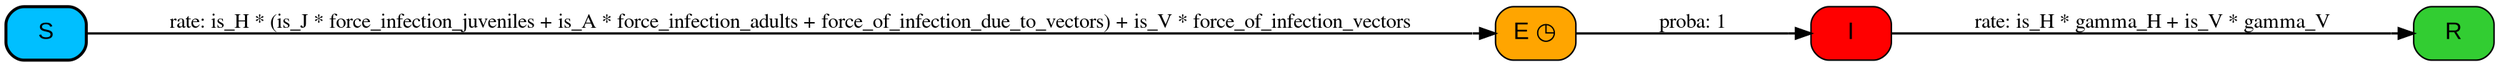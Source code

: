 digraph {
          charset="utf-8"
        	rankdir=LR;
        
        	node[fontsize=16, fontname=Arial, shape=box, style="filled,rounded"];
        	edge[minlen=1.5, fontname=Times, penwidth=1.5, tailtooltip="", headtooltip=""];

        	"S" [shape="Mrecord", label="S", tooltip="S (Susceptible):
	suceptible of becoming infected", fillcolor=deepskyblue, style="filled,rounded,bold"] ;
	"E" [shape="Mrecord", label="E&nbsp;&#9719;", tooltip="E (Exposed):
	infected but not yet able to transit the disease", fillcolor=orange, style="filled,rounded"] ;
	"I" [shape="Mrecord", label="I", tooltip="I (Infectious):
	infected and able to transmit the disease", fillcolor=red, style="filled,rounded"] ;
	"R" [shape="Mrecord", label="R", tooltip="R (Resistant):
	recovered and resistant to new infections", fillcolor=limegreen, style="filled,rounded"] ;
	"E" -> "I" [label="proba: 1", labeltooltip="proba: 1", arrowtail="none", arrowhead="normalnone", dir=both, tooltip="", minlen=3, style="solid"];
	"I" -> "R" [label="rate: is_H * gamma_H + is_V * gamma_V", labeltooltip="rate: is_H * gamma_H + is_V * gamma_V", arrowtail="none", arrowhead="normalnone", dir=both, tooltip="", minlen=3, style="solid"];
	"S" -> "E" [label="rate: is_H * (is_J * force_infection_juveniles + is_A * force_infection_adults + force_of_infection_due_to_vectors) + is_V * force_of_infection_vectors", labeltooltip="rate: is_H * (is_J * force_infection_juveniles + is_A * force_infection_adults + force_of_infection_due_to_vectors) + is_V * force_of_infection_vectors", arrowtail="none", arrowhead="normalnone", dir=both, tooltip="", minlen=3, style="solid"];
}